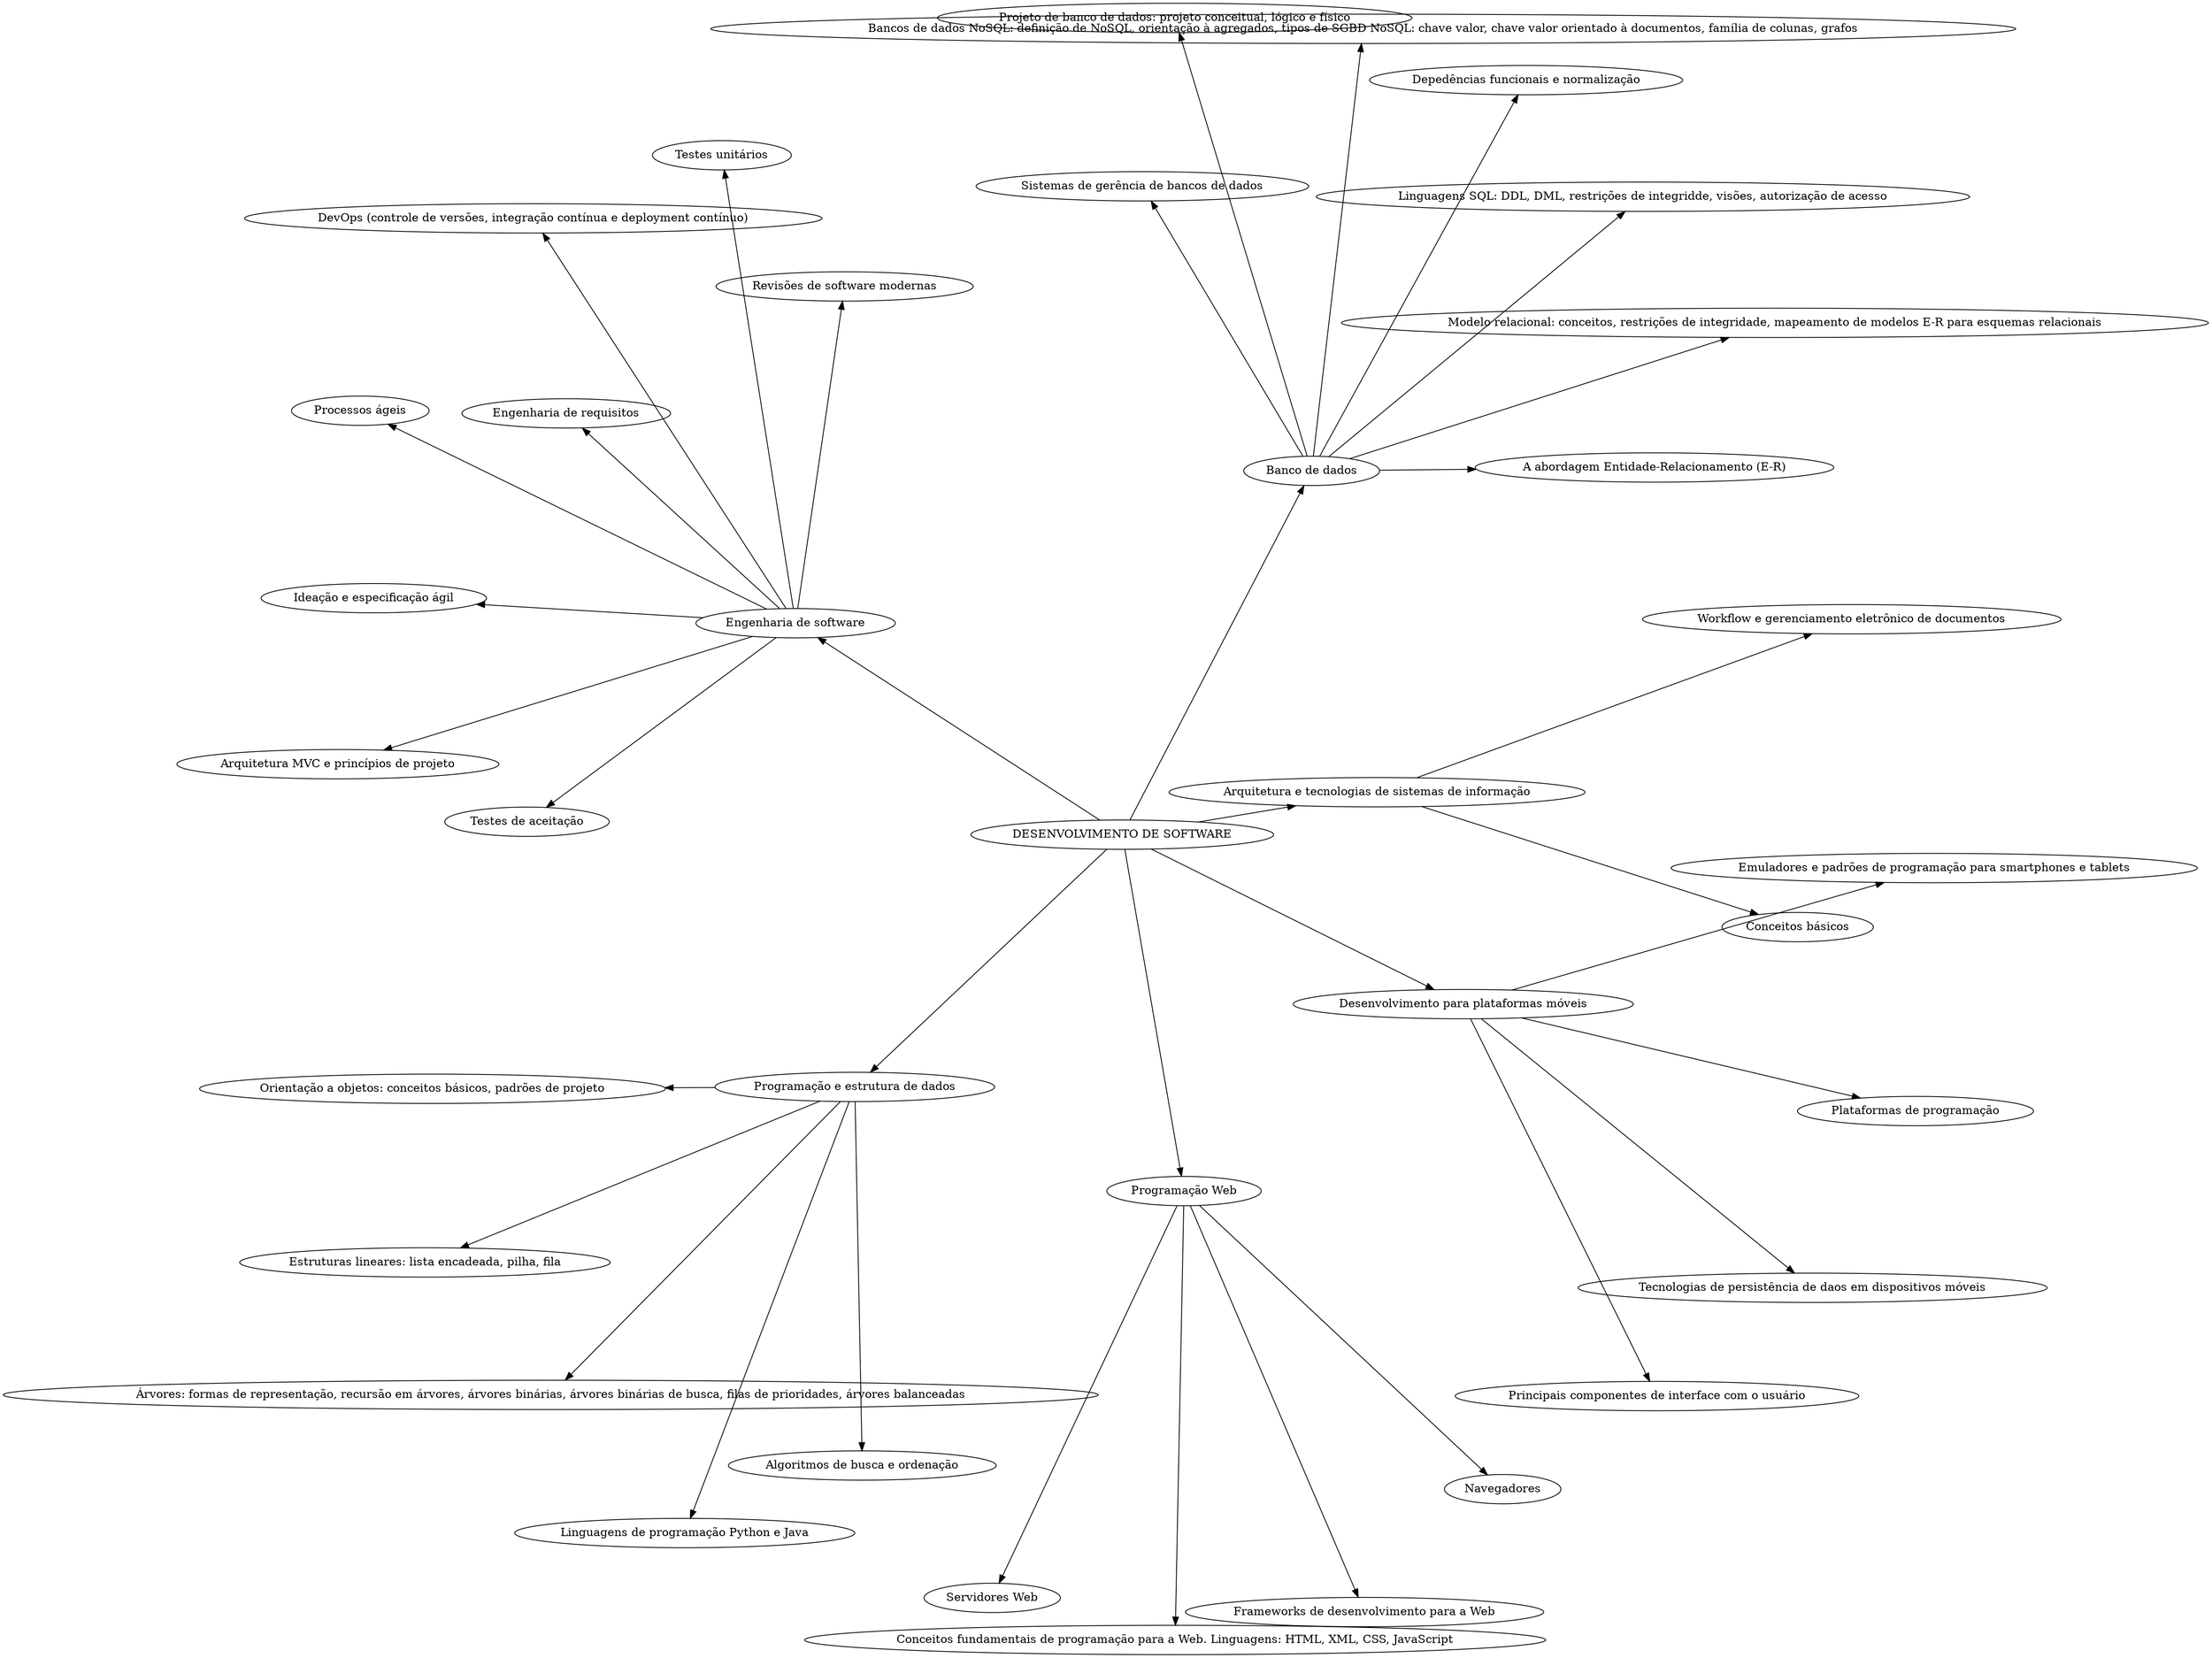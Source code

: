 digraph {
    
    layout=neato
    
    tema [label="DESENVOLVIMENTO DE SOFTWARE"];
    a [label="Programação e estrutura de dados"];
    a1 [label="Linguagens de programação Python e Java"];
    a2 [label="Orientação a objetos: conceitos básicos, padrões de projeto"];
    a3 [label="Algoritmos de busca e ordenação"];
    a4 [label="Estruturas lineares: lista encadeada, pilha, fila"]
    a5 [label="Árvores: formas de representação, recursão em árvores, árvores binárias, árvores binárias de busca, filas de prioridades, árvores balanceadas"]
    b [label="Programação Web"]
    b1 [label="Conceitos fundamentais de programação para a Web. Linguagens: HTML, XML, CSS, JavaScript"]
    b2 [label="Navegadores"]
    b3 [label="Frameworks de desenvolvimento para a Web"]
    b4 [label="Servidores Web"]
    c [label="Desenvolvimento para plataformas móveis"]
    c1 [label="Plataformas de programação"]
    c2 [label="Emuladores e padrões de programação para smartphones e tablets"]
    c3 [label="Principais componentes de interface com o usuário"]
    c4 [label="Tecnologias de persistência de daos em dispositivos móveis"]
    d [label="Engenharia de software"]
    d1 [label="Processos ágeis"]
    d2 [label="Engenharia de requisitos"]
    d3 [label="Ideação e especificação ágil"]
    d4 [label="Arquitetura MVC e princípios de projeto"]
    d5 [label="Testes unitários"]
    d6 [label="Revisões de software modernas"]
    d7 [label="DevOps (controle de versões, integração contínua e deployment contínuo)"]
    d8 [label="Testes de aceitação"]
    e [label="Banco de dados"]
    e1 [label="Projeto de banco de dados: projeto conceitual, lógico e físico"]
    e2 [label="A abordagem Entidade-Relacionamento (E-R)"]
    e3 [label="Modelo relacional: conceitos, restrições de integridade, mapeamento de modelos E-R para esquemas relacionais"]
    e4 [label="Depedências funcionais e normalização"]
    e5 [label="Linguagens SQL: DDL, DML, restrições de integridde, visões, autorização de acesso"]
    e6 [label="Sistemas de gerência de bancos de dados"]
    e7 [label="Bancos de dados NoSQL: definição de NoSQL, orientação à agregados, tipos de SGBD NoSQL: chave valor, chave valor orientado à documentos, família de colunas, grafos"]
    f [label="Arquitetura e tecnologias de sistemas de informação"]
    f1 [label="Conceitos básicos"]
    f2 [label="Workflow e gerenciamento eletrônico de documentos"]
    
    tema -> {a,b,c,d,e,f} [len=5];
    a -> {a1,a2,a3,a4,a4,a5} [len=6];
    b -> {b1,b2,b3,b4} [len=6];
    c -> {c1,c2,c3,c4} [len=6]; 
    d -> {d1,d2,d3,d4,d5,d6,d7,d8} [len=6];
    e -> {e1,e2,e3,e4,e5,e6,e7} [len=6];
    f -> {f1,f2} [len=6];
    
}